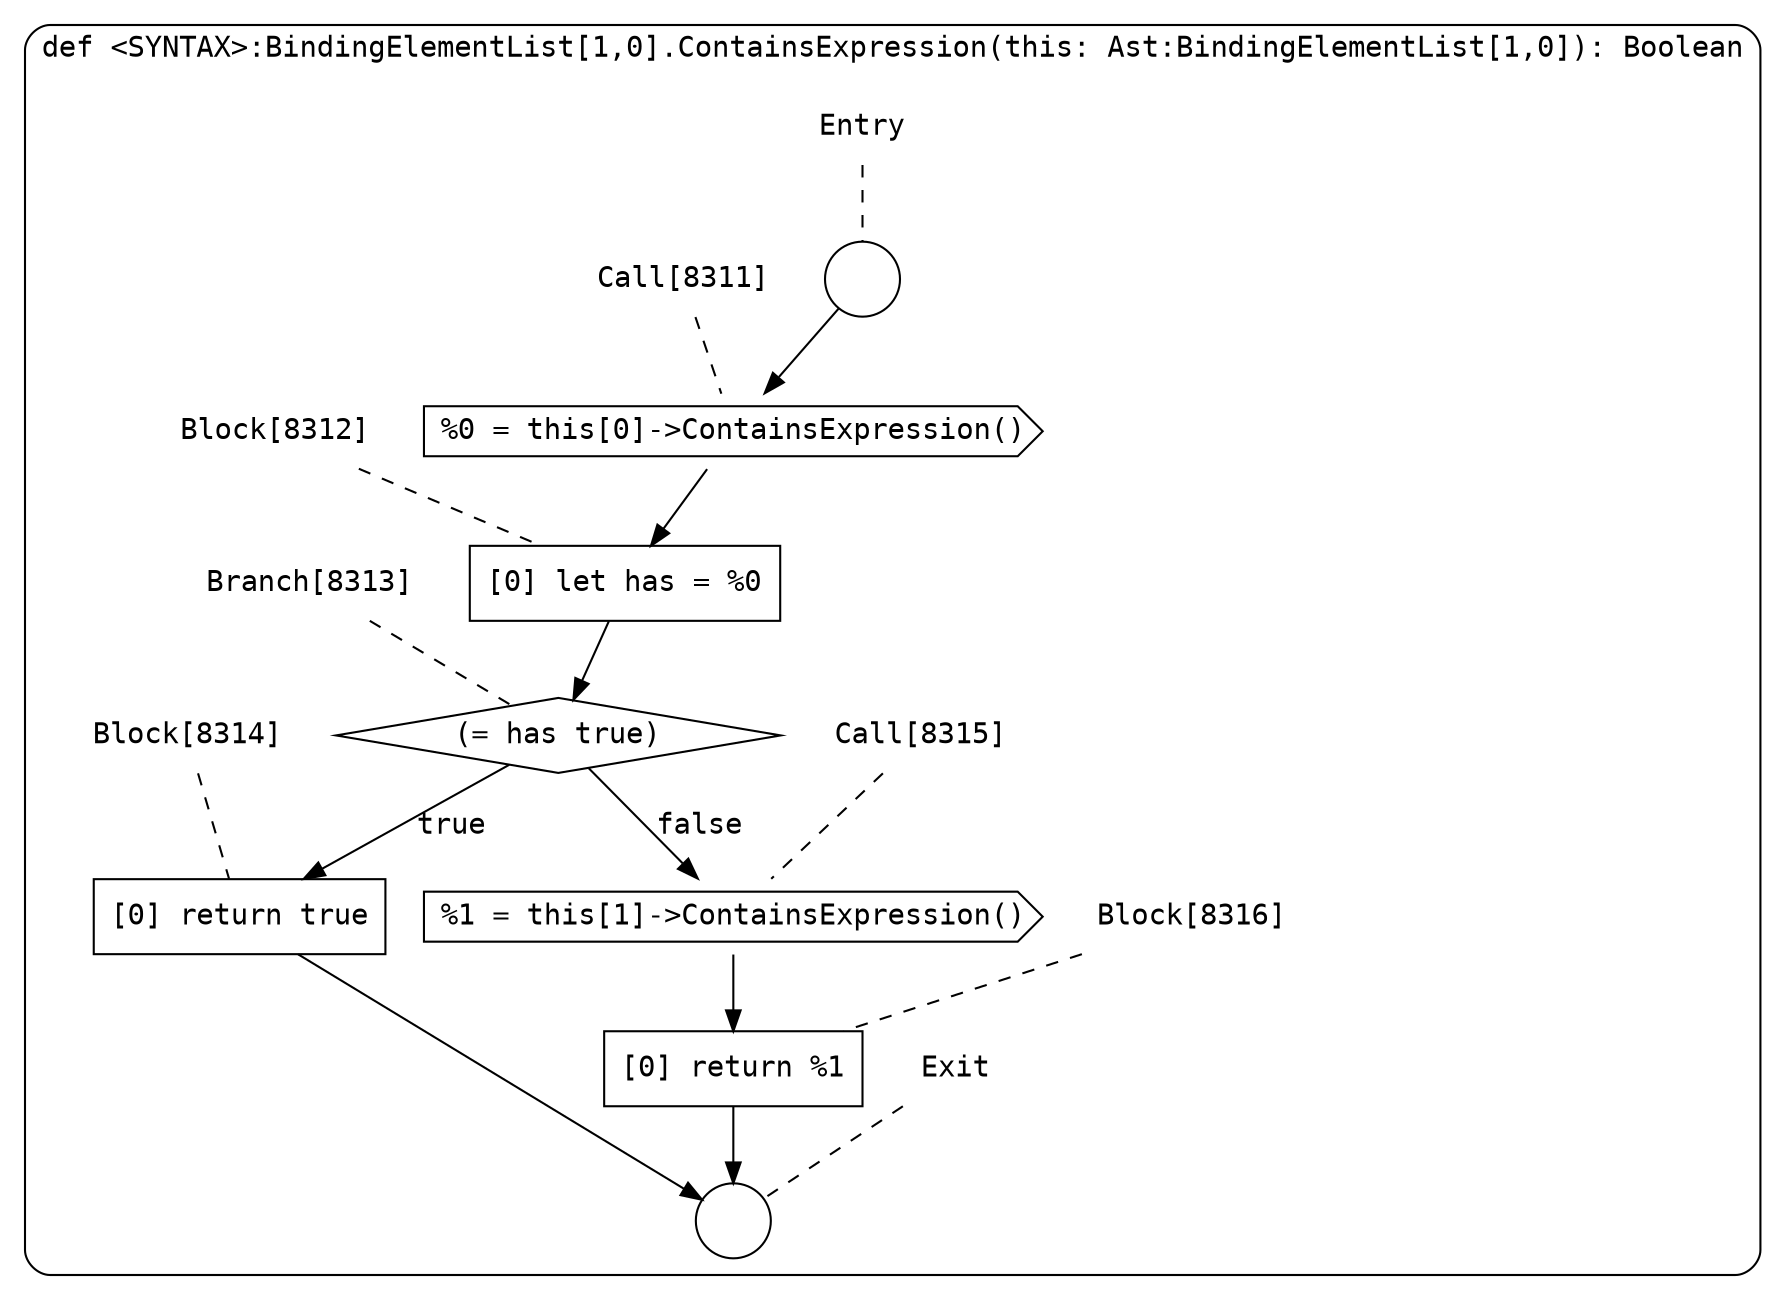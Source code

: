 digraph {
  graph [fontname = "Consolas"]
  node [fontname = "Consolas"]
  edge [fontname = "Consolas"]
  subgraph cluster1522 {
    label = "def <SYNTAX>:BindingElementList[1,0].ContainsExpression(this: Ast:BindingElementList[1,0]): Boolean"
    style = rounded
    cluster1522_entry_name [shape=none, label=<<font color="black">Entry</font>>]
    cluster1522_entry_name -> cluster1522_entry [arrowhead=none, color="black", style=dashed]
    cluster1522_entry [shape=circle label=" " color="black" fillcolor="white" style=filled]
    cluster1522_entry -> node8311 [color="black"]
    cluster1522_exit_name [shape=none, label=<<font color="black">Exit</font>>]
    cluster1522_exit_name -> cluster1522_exit [arrowhead=none, color="black", style=dashed]
    cluster1522_exit [shape=circle label=" " color="black" fillcolor="white" style=filled]
    node8311_name [shape=none, label=<<font color="black">Call[8311]</font>>]
    node8311_name -> node8311 [arrowhead=none, color="black", style=dashed]
    node8311 [shape=cds, label=<<font color="black">%0 = this[0]-&gt;ContainsExpression()</font>> color="black" fillcolor="white", style=filled]
    node8311 -> node8312 [color="black"]
    node8312_name [shape=none, label=<<font color="black">Block[8312]</font>>]
    node8312_name -> node8312 [arrowhead=none, color="black", style=dashed]
    node8312 [shape=box, label=<<font color="black">[0] let has = %0<BR ALIGN="LEFT"/></font>> color="black" fillcolor="white", style=filled]
    node8312 -> node8313 [color="black"]
    node8313_name [shape=none, label=<<font color="black">Branch[8313]</font>>]
    node8313_name -> node8313 [arrowhead=none, color="black", style=dashed]
    node8313 [shape=diamond, label=<<font color="black">(= has true)</font>> color="black" fillcolor="white", style=filled]
    node8313 -> node8314 [label=<<font color="black">true</font>> color="black"]
    node8313 -> node8315 [label=<<font color="black">false</font>> color="black"]
    node8314_name [shape=none, label=<<font color="black">Block[8314]</font>>]
    node8314_name -> node8314 [arrowhead=none, color="black", style=dashed]
    node8314 [shape=box, label=<<font color="black">[0] return true<BR ALIGN="LEFT"/></font>> color="black" fillcolor="white", style=filled]
    node8314 -> cluster1522_exit [color="black"]
    node8315_name [shape=none, label=<<font color="black">Call[8315]</font>>]
    node8315_name -> node8315 [arrowhead=none, color="black", style=dashed]
    node8315 [shape=cds, label=<<font color="black">%1 = this[1]-&gt;ContainsExpression()</font>> color="black" fillcolor="white", style=filled]
    node8315 -> node8316 [color="black"]
    node8316_name [shape=none, label=<<font color="black">Block[8316]</font>>]
    node8316_name -> node8316 [arrowhead=none, color="black", style=dashed]
    node8316 [shape=box, label=<<font color="black">[0] return %1<BR ALIGN="LEFT"/></font>> color="black" fillcolor="white", style=filled]
    node8316 -> cluster1522_exit [color="black"]
  }
}
